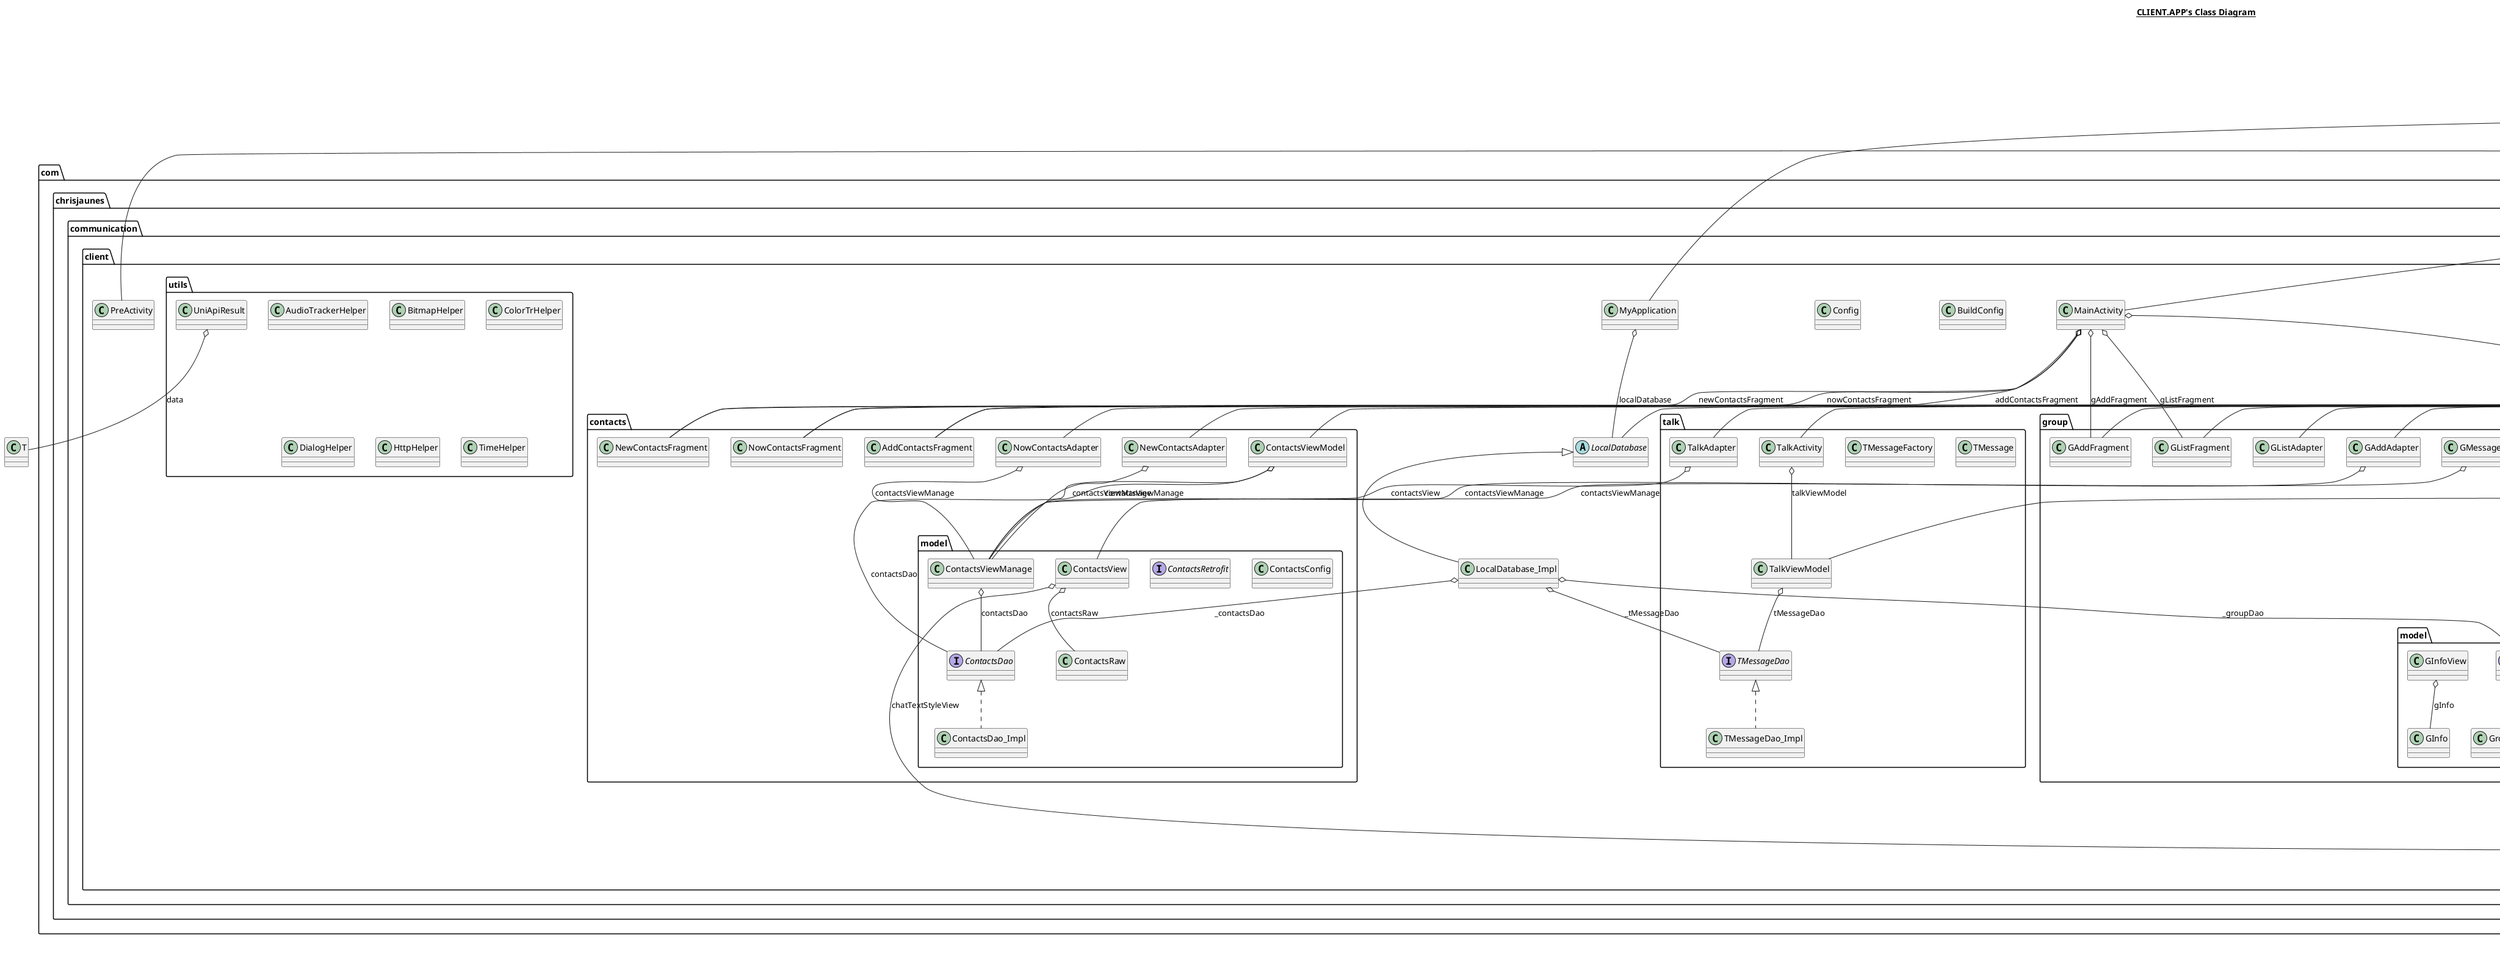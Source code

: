 @startuml

title __CLIENT.APP's Class Diagram__\n

  namespace com.chrisjaunes.communication.client {
    class com.chrisjaunes.communication.client.BuildConfig {
    }
  }
  

  namespace com.chrisjaunes.communication.client {
    class com.chrisjaunes.communication.client.Config {
    }
  }
  

  namespace com.chrisjaunes.communication.client {
    abstract class com.chrisjaunes.communication.client.LocalDatabase {
    }
  }
  

  namespace com.chrisjaunes.communication.client {
    class com.chrisjaunes.communication.client.LocalDatabase_Impl {
    }
  }
  

  namespace com.chrisjaunes.communication.client {
    class com.chrisjaunes.communication.client.MainActivity {
    }
  }
  

  namespace com.chrisjaunes.communication.client {
    class com.chrisjaunes.communication.client.MyApplication {
    }
  }
  

  namespace com.chrisjaunes.communication.client {
    class com.chrisjaunes.communication.client.PreActivity {
    }
  }
  

  namespace com.chrisjaunes.communication.client {
    namespace account {
      class com.chrisjaunes.communication.client.account.AccountViewModel {
      }
    }
  }
  

  namespace com.chrisjaunes.communication.client {
    namespace account {
      class com.chrisjaunes.communication.client.account.LoginActivity {
      }
    }
  }
  

  namespace com.chrisjaunes.communication.client {
    namespace account {
      class com.chrisjaunes.communication.client.account.LoginViewModel {
      }
    }
  }
  

  namespace com.chrisjaunes.communication.client {
    namespace account {
      class com.chrisjaunes.communication.client.account.RegisterActivity {
      }
    }
  }
  

  namespace com.chrisjaunes.communication.client {
    namespace account {
      class com.chrisjaunes.communication.client.account.RegisterViewModel {
      }
    }
  }
  

  namespace com.chrisjaunes.communication.client {
    namespace account {
      namespace model {
        class com.chrisjaunes.communication.client.account.model.AccountRaw {
        }
      }
    }
  }
  

  namespace com.chrisjaunes.communication.client {
    namespace account {
      namespace model {
        class com.chrisjaunes.communication.client.account.model.AccountView {
        }
      }
    }
  }
  

  namespace com.chrisjaunes.communication.client {
    namespace account {
      namespace model {
        class com.chrisjaunes.communication.client.account.model.AccountViewManage {
        }
      }
    }
  }
  

  namespace com.chrisjaunes.communication.client {
    namespace contacts {
      class com.chrisjaunes.communication.client.contacts.AddContactsFragment {
      }
    }
  }
  

  namespace com.chrisjaunes.communication.client {
    namespace contacts {
      class com.chrisjaunes.communication.client.contacts.ContactsViewModel {
      }
    }
  }
  

  namespace com.chrisjaunes.communication.client {
    namespace contacts {
      class com.chrisjaunes.communication.client.contacts.NewContactsAdapter {
      }
    }
  }
  

  namespace com.chrisjaunes.communication.client {
    namespace contacts {
      class com.chrisjaunes.communication.client.contacts.NewContactsFragment {
      }
    }
  }
  

  namespace com.chrisjaunes.communication.client {
    namespace contacts {
      class com.chrisjaunes.communication.client.contacts.NowContactsAdapter {
      }
    }
  }
  

  namespace com.chrisjaunes.communication.client {
    namespace contacts {
      class com.chrisjaunes.communication.client.contacts.NowContactsFragment {
      }
    }
  }
  

  namespace com.chrisjaunes.communication.client {
    namespace contacts {
      namespace model {
        class com.chrisjaunes.communication.client.contacts.model.ContactsConfig {
        }
      }
    }
  }
  

  namespace com.chrisjaunes.communication.client {
    namespace contacts {
      namespace model {
        interface com.chrisjaunes.communication.client.contacts.model.ContactsDao {
        }
      }
    }
  }
  

  namespace com.chrisjaunes.communication.client {
    namespace contacts {
      namespace model {
        class com.chrisjaunes.communication.client.contacts.model.ContactsDao_Impl {
        }
      }
    }
  }
  

  namespace com.chrisjaunes.communication.client {
    namespace contacts {
      namespace model {
        class com.chrisjaunes.communication.client.contacts.model.ContactsRaw {
        }
      }
    }
  }
  

  namespace com.chrisjaunes.communication.client {
    namespace contacts {
      namespace model {
        interface com.chrisjaunes.communication.client.contacts.model.ContactsRetrofit {
        }
      }
    }
  }
  

  namespace com.chrisjaunes.communication.client {
    namespace contacts {
      namespace model {
        class com.chrisjaunes.communication.client.contacts.model.ContactsView {
        }
      }
    }
  }
  

  namespace com.chrisjaunes.communication.client {
    namespace contacts {
      namespace model {
        class com.chrisjaunes.communication.client.contacts.model.ContactsViewManage {
        }
      }
    }
  }
  

  namespace com.chrisjaunes.communication.client {
    namespace group {
      class com.chrisjaunes.communication.client.group.GAddAdapter {
      }
    }
  }
  

  namespace com.chrisjaunes.communication.client {
    namespace group {
      class com.chrisjaunes.communication.client.group.GAddFragment {
      }
    }
  }
  

  namespace com.chrisjaunes.communication.client {
    namespace group {
      class com.chrisjaunes.communication.client.group.GAddViewModel {
      }
    }
  }
  

  namespace com.chrisjaunes.communication.client {
    namespace group {
      class com.chrisjaunes.communication.client.group.GListAdapter {
      }
    }
  }
  

  namespace com.chrisjaunes.communication.client {
    namespace group {
      class com.chrisjaunes.communication.client.group.GListFragment {
      }
    }
  }
  

  namespace com.chrisjaunes.communication.client {
    namespace group {
      class com.chrisjaunes.communication.client.group.GListViewModel {
      }
    }
  }
  

  namespace com.chrisjaunes.communication.client {
    namespace group {
      class com.chrisjaunes.communication.client.group.GMessageActivity {
      }
    }
  }
  

  namespace com.chrisjaunes.communication.client {
    namespace group {
      class com.chrisjaunes.communication.client.group.GMessageAdapter {
      }
    }
  }
  

  namespace com.chrisjaunes.communication.client {
    namespace group {
      class com.chrisjaunes.communication.client.group.GMessageViewModel {
      }
    }
  }
  

  namespace com.chrisjaunes.communication.client {
    namespace group {
      namespace model {
        class com.chrisjaunes.communication.client.group.model.GInfo {
        }
      }
    }
  }
  

  namespace com.chrisjaunes.communication.client {
    namespace group {
      namespace model {
        class com.chrisjaunes.communication.client.group.model.GInfoView {
        }
      }
    }
  }
  

  namespace com.chrisjaunes.communication.client {
    namespace group {
      namespace model {
        class com.chrisjaunes.communication.client.group.model.GMember {
        }
      }
    }
  }
  

  namespace com.chrisjaunes.communication.client {
    namespace group {
      namespace model {
        class com.chrisjaunes.communication.client.group.model.GMessage {
        }
      }
    }
  }
  

  namespace com.chrisjaunes.communication.client {
    namespace group {
      namespace model {
        class com.chrisjaunes.communication.client.group.model.GroupConfig {
        }
      }
    }
  }
  

  namespace com.chrisjaunes.communication.client {
    namespace group {
      namespace model {
        interface com.chrisjaunes.communication.client.group.model.GroupDao {
        }
      }
    }
  }
  

  namespace com.chrisjaunes.communication.client {
    namespace group {
      namespace model {
        class com.chrisjaunes.communication.client.group.model.GroupDao_Impl {
        }
      }
    }
  }
  

  namespace com.chrisjaunes.communication.client {
    namespace group {
      namespace model {
        interface com.chrisjaunes.communication.client.group.model.GroupRetrofit {
        }
      }
    }
  }
  

  namespace com.chrisjaunes.communication.client {
    namespace myView {
      class com.chrisjaunes.communication.client.myView.AvatarCircleView {
      }
    }
  }
  

  namespace com.chrisjaunes.communication.client {
    namespace myView {
      class com.chrisjaunes.communication.client.myView.ChatBoxView {
      }
    }
  }
  

  namespace com.chrisjaunes.communication.client {
    namespace myView {
      class com.chrisjaunes.communication.client.myView.ChatTextStyle {
      }
    }
  }
  

  namespace com.chrisjaunes.communication.client {
    namespace myView {
      class com.chrisjaunes.communication.client.myView.ChatTextStyleHelper {
      }
    }
  }
  

  namespace com.chrisjaunes.communication.client {
    namespace myView {
      class com.chrisjaunes.communication.client.myView.ChatTextStyleView {
      }
    }
  }
  

  namespace com.chrisjaunes.communication.client {
    namespace myView {
      class com.chrisjaunes.communication.client.myView.ChatTextView {
      }
    }
  }
  

  namespace com.chrisjaunes.communication.client {
    namespace talk {
      class com.chrisjaunes.communication.client.talk.TMessage {
      }
    }
  }
  

  namespace com.chrisjaunes.communication.client {
    namespace talk {
      interface com.chrisjaunes.communication.client.talk.TMessageDao {
      }
    }
  }
  

  namespace com.chrisjaunes.communication.client {
    namespace talk {
      class com.chrisjaunes.communication.client.talk.TMessageDao_Impl {
      }
    }
  }
  

  namespace com.chrisjaunes.communication.client {
    namespace talk {
      class com.chrisjaunes.communication.client.talk.TMessageFactory {
      }
    }
  }
  

  namespace com.chrisjaunes.communication.client {
    namespace talk {
      class com.chrisjaunes.communication.client.talk.TalkActivity {
      }
    }
  }
  

  namespace com.chrisjaunes.communication.client {
    namespace talk {
      class com.chrisjaunes.communication.client.talk.TalkAdapter {
      }
    }
  }
  

  namespace com.chrisjaunes.communication.client {
    namespace talk {
      class com.chrisjaunes.communication.client.talk.TalkViewModel {
      }
    }
  }
  

  namespace com.chrisjaunes.communication.client {
    namespace utils {
      class com.chrisjaunes.communication.client.utils.AudioTrackerHelper {
      }
    }
  }
  

  namespace com.chrisjaunes.communication.client {
    namespace utils {
      class com.chrisjaunes.communication.client.utils.BitmapHelper {
      }
    }
  }
  

  namespace com.chrisjaunes.communication.client {
    namespace utils {
      class com.chrisjaunes.communication.client.utils.ColorTrHelper {
      }
    }
  }
  

  namespace com.chrisjaunes.communication.client {
    namespace utils {
      class com.chrisjaunes.communication.client.utils.DialogHelper {
      }
    }
  }
  

  namespace com.chrisjaunes.communication.client {
    namespace utils {
      class com.chrisjaunes.communication.client.utils.HttpHelper {
      }
    }
  }
  

  namespace com.chrisjaunes.communication.client {
    namespace utils {
      class com.chrisjaunes.communication.client.utils.TimeHelper {
      }
    }
  }
  

  namespace com.chrisjaunes.communication.client {
    namespace utils {
      class com.chrisjaunes.communication.client.utils.UniApiResult {
      }
    }
  }
  

  com.chrisjaunes.communication.client.LocalDatabase -up-|> androidx.room.RoomDatabase
  com.chrisjaunes.communication.client.LocalDatabase_Impl -up-|> com.chrisjaunes.communication.client.LocalDatabase
  com.chrisjaunes.communication.client.LocalDatabase_Impl o-- com.chrisjaunes.communication.client.contacts.model.ContactsDao : _contactsDao
  com.chrisjaunes.communication.client.LocalDatabase_Impl o-- com.chrisjaunes.communication.client.group.model.GroupDao : _groupDao
  com.chrisjaunes.communication.client.LocalDatabase_Impl o-- com.chrisjaunes.communication.client.talk.TMessageDao : _tMessageDao
  com.chrisjaunes.communication.client.MainActivity -up-|> androidx.appcompat.app.AppCompatActivity
  com.chrisjaunes.communication.client.MainActivity o-- com.chrisjaunes.communication.client.account.AccountViewModel : accountViewModel
  com.chrisjaunes.communication.client.MainActivity o-- com.chrisjaunes.communication.client.contacts.AddContactsFragment : addContactsFragment
  com.chrisjaunes.communication.client.MainActivity o-- com.chrisjaunes.communication.client.group.GAddFragment : gAddFragment
  com.chrisjaunes.communication.client.MainActivity o-- com.chrisjaunes.communication.client.group.GListFragment : gListFragment
  com.chrisjaunes.communication.client.MainActivity o-- com.chrisjaunes.communication.client.contacts.NewContactsFragment : newContactsFragment
  com.chrisjaunes.communication.client.MainActivity o-- com.chrisjaunes.communication.client.contacts.NowContactsFragment : nowContactsFragment
  com.chrisjaunes.communication.client.MyApplication -up-|> android.app.Application
  com.chrisjaunes.communication.client.MyApplication o-- com.chrisjaunes.communication.client.LocalDatabase : localDatabase
  com.chrisjaunes.communication.client.PreActivity -up-|> androidx.appcompat.app.AppCompatActivity
  com.chrisjaunes.communication.client.account.AccountViewModel -up-|> androidx.lifecycle.ViewModel
  com.chrisjaunes.communication.client.account.LoginActivity -up-|> androidx.appcompat.app.AppCompatActivity
  com.chrisjaunes.communication.client.account.LoginViewModel -up-|> androidx.lifecycle.ViewModel
  com.chrisjaunes.communication.client.account.RegisterActivity -up-|> androidx.appcompat.app.AppCompatActivity
  com.chrisjaunes.communication.client.account.RegisterViewModel -up-|> androidx.lifecycle.ViewModel
  com.chrisjaunes.communication.client.account.model.AccountRaw o-- com.chrisjaunes.communication.client.myView.ChatTextStyle : text_style
  com.chrisjaunes.communication.client.account.model.AccountView o-- com.chrisjaunes.communication.client.account.model.AccountRaw : accountRaw
  com.chrisjaunes.communication.client.account.model.AccountView o-- com.chrisjaunes.communication.client.myView.ChatTextStyleView : chatTextStyleView
  com.chrisjaunes.communication.client.account.model.AccountViewManage o-- com.chrisjaunes.communication.client.account.model.AccountView : accountView
  com.chrisjaunes.communication.client.contacts.AddContactsFragment -up-|> androidx.fragment.app.Fragment
  com.chrisjaunes.communication.client.contacts.ContactsViewModel -up-|> androidx.lifecycle.ViewModel
  com.chrisjaunes.communication.client.contacts.ContactsViewModel o-- com.chrisjaunes.communication.client.contacts.model.ContactsDao : contactsDao
  com.chrisjaunes.communication.client.contacts.ContactsViewModel o-- com.chrisjaunes.communication.client.contacts.model.ContactsViewManage : contactsViewManage
  com.chrisjaunes.communication.client.contacts.NewContactsAdapter -up-|> androidx.recyclerview.widget.RecyclerView.Adapter
  com.chrisjaunes.communication.client.contacts.NewContactsAdapter o-- com.chrisjaunes.communication.client.contacts.model.ContactsViewManage : contactsViewManage
  com.chrisjaunes.communication.client.contacts.NewContactsAdapter o-- com.chrisjaunes.communication.client.contacts.NewContactsAdapter.ItemOnClickListener : itemOnClickListener
  com.chrisjaunes.communication.client.contacts.NewContactsFragment -up-|> androidx.fragment.app.Fragment
  com.chrisjaunes.communication.client.contacts.NowContactsAdapter -up-|> androidx.recyclerview.widget.RecyclerView.Adapter
  com.chrisjaunes.communication.client.contacts.NowContactsAdapter o-- com.chrisjaunes.communication.client.contacts.model.ContactsViewManage : contactsViewManage
  com.chrisjaunes.communication.client.contacts.NowContactsAdapter o-- com.chrisjaunes.communication.client.contacts.NowContactsAdapter.ItemOnClickListener : itemOnClickListener
  com.chrisjaunes.communication.client.contacts.NowContactsFragment -up-|> androidx.fragment.app.Fragment
  com.chrisjaunes.communication.client.contacts.model.ContactsDao_Impl .up.|> com.chrisjaunes.communication.client.contacts.model.ContactsDao
  com.chrisjaunes.communication.client.contacts.model.ContactsView o-- com.chrisjaunes.communication.client.myView.ChatTextStyleView : chatTextStyleView
  com.chrisjaunes.communication.client.contacts.model.ContactsView o-- com.chrisjaunes.communication.client.contacts.model.ContactsRaw : contactsRaw
  com.chrisjaunes.communication.client.contacts.model.ContactsViewManage o-- com.chrisjaunes.communication.client.contacts.model.ContactsDao : contactsDao
  com.chrisjaunes.communication.client.group.GAddAdapter -up-|> androidx.recyclerview.widget.RecyclerView.Adapter
  com.chrisjaunes.communication.client.group.GAddAdapter o-- com.chrisjaunes.communication.client.contacts.model.ContactsViewManage : contactsViewManage
  com.chrisjaunes.communication.client.group.GAddFragment -up-|> androidx.fragment.app.Fragment
  com.chrisjaunes.communication.client.group.GAddViewModel -up-|> androidx.lifecycle.ViewModel
  com.chrisjaunes.communication.client.group.GListAdapter -up-|> androidx.recyclerview.widget.RecyclerView.Adapter
  com.chrisjaunes.communication.client.group.GListAdapter o-- com.chrisjaunes.communication.client.group.GListAdapter.ItemOnClickListener : itemOnClickListener
  com.chrisjaunes.communication.client.group.GListFragment -up-|> androidx.fragment.app.Fragment
  com.chrisjaunes.communication.client.group.GListViewModel -up-|> androidx.lifecycle.ViewModel
  com.chrisjaunes.communication.client.group.GListViewModel o-- com.chrisjaunes.communication.client.group.model.GroupDao : gListDao
  com.chrisjaunes.communication.client.group.GMessageActivity -up-|> androidx.appcompat.app.AppCompatActivity
  com.chrisjaunes.communication.client.group.GMessageActivity o-- com.chrisjaunes.communication.client.group.GMessageViewModel : groupViewModel
  com.chrisjaunes.communication.client.group.GMessageAdapter -up-|> androidx.recyclerview.widget.RecyclerView.Adapter
  com.chrisjaunes.communication.client.group.GMessageAdapter o-- com.chrisjaunes.communication.client.account.model.AccountViewManage : accountViewManage
  com.chrisjaunes.communication.client.group.GMessageAdapter o-- com.chrisjaunes.communication.client.contacts.model.ContactsViewManage : contactsViewManage
  com.chrisjaunes.communication.client.group.GMessageViewModel -up-|> androidx.lifecycle.ViewModel
  com.chrisjaunes.communication.client.group.GMessageViewModel o-- com.chrisjaunes.communication.client.group.model.GroupDao : gMessageDao
  com.chrisjaunes.communication.client.group.model.GInfoView o-- com.chrisjaunes.communication.client.group.model.GInfo : gInfo
  com.chrisjaunes.communication.client.group.model.GroupDao_Impl .up.|> com.chrisjaunes.communication.client.group.model.GroupDao
  com.chrisjaunes.communication.client.myView.AvatarCircleView -up-|> androidx.appcompat.widget.AppCompatImageView
  com.chrisjaunes.communication.client.myView.ChatBoxView -up-|> android.view.View
  com.chrisjaunes.communication.client.myView.ChatTextView -up-|> android.view.View
  com.chrisjaunes.communication.client.talk.TMessageDao_Impl .up.|> com.chrisjaunes.communication.client.talk.TMessageDao
  com.chrisjaunes.communication.client.talk.TalkActivity -up-|> androidx.appcompat.app.AppCompatActivity
  com.chrisjaunes.communication.client.talk.TalkActivity o-- com.chrisjaunes.communication.client.talk.TalkViewModel : talkViewModel
  com.chrisjaunes.communication.client.talk.TalkAdapter -up-|> androidx.recyclerview.widget.RecyclerView.Adapter
  com.chrisjaunes.communication.client.talk.TalkAdapter o-- com.chrisjaunes.communication.client.contacts.model.ContactsView : contactsView
  com.chrisjaunes.communication.client.talk.TalkViewModel -up-|> androidx.lifecycle.ViewModel
  com.chrisjaunes.communication.client.talk.TalkViewModel o-- com.chrisjaunes.communication.client.talk.TMessageDao : tMessageDao
  com.chrisjaunes.communication.client.utils.UniApiResult o-- T : data


right footer


PlantUML diagram generated by SketchIt! (https://bitbucket.org/pmesmeur/sketch.it)
For more information about this tool, please contact philippe.mesmeur@gmail.com
endfooter

@enduml
